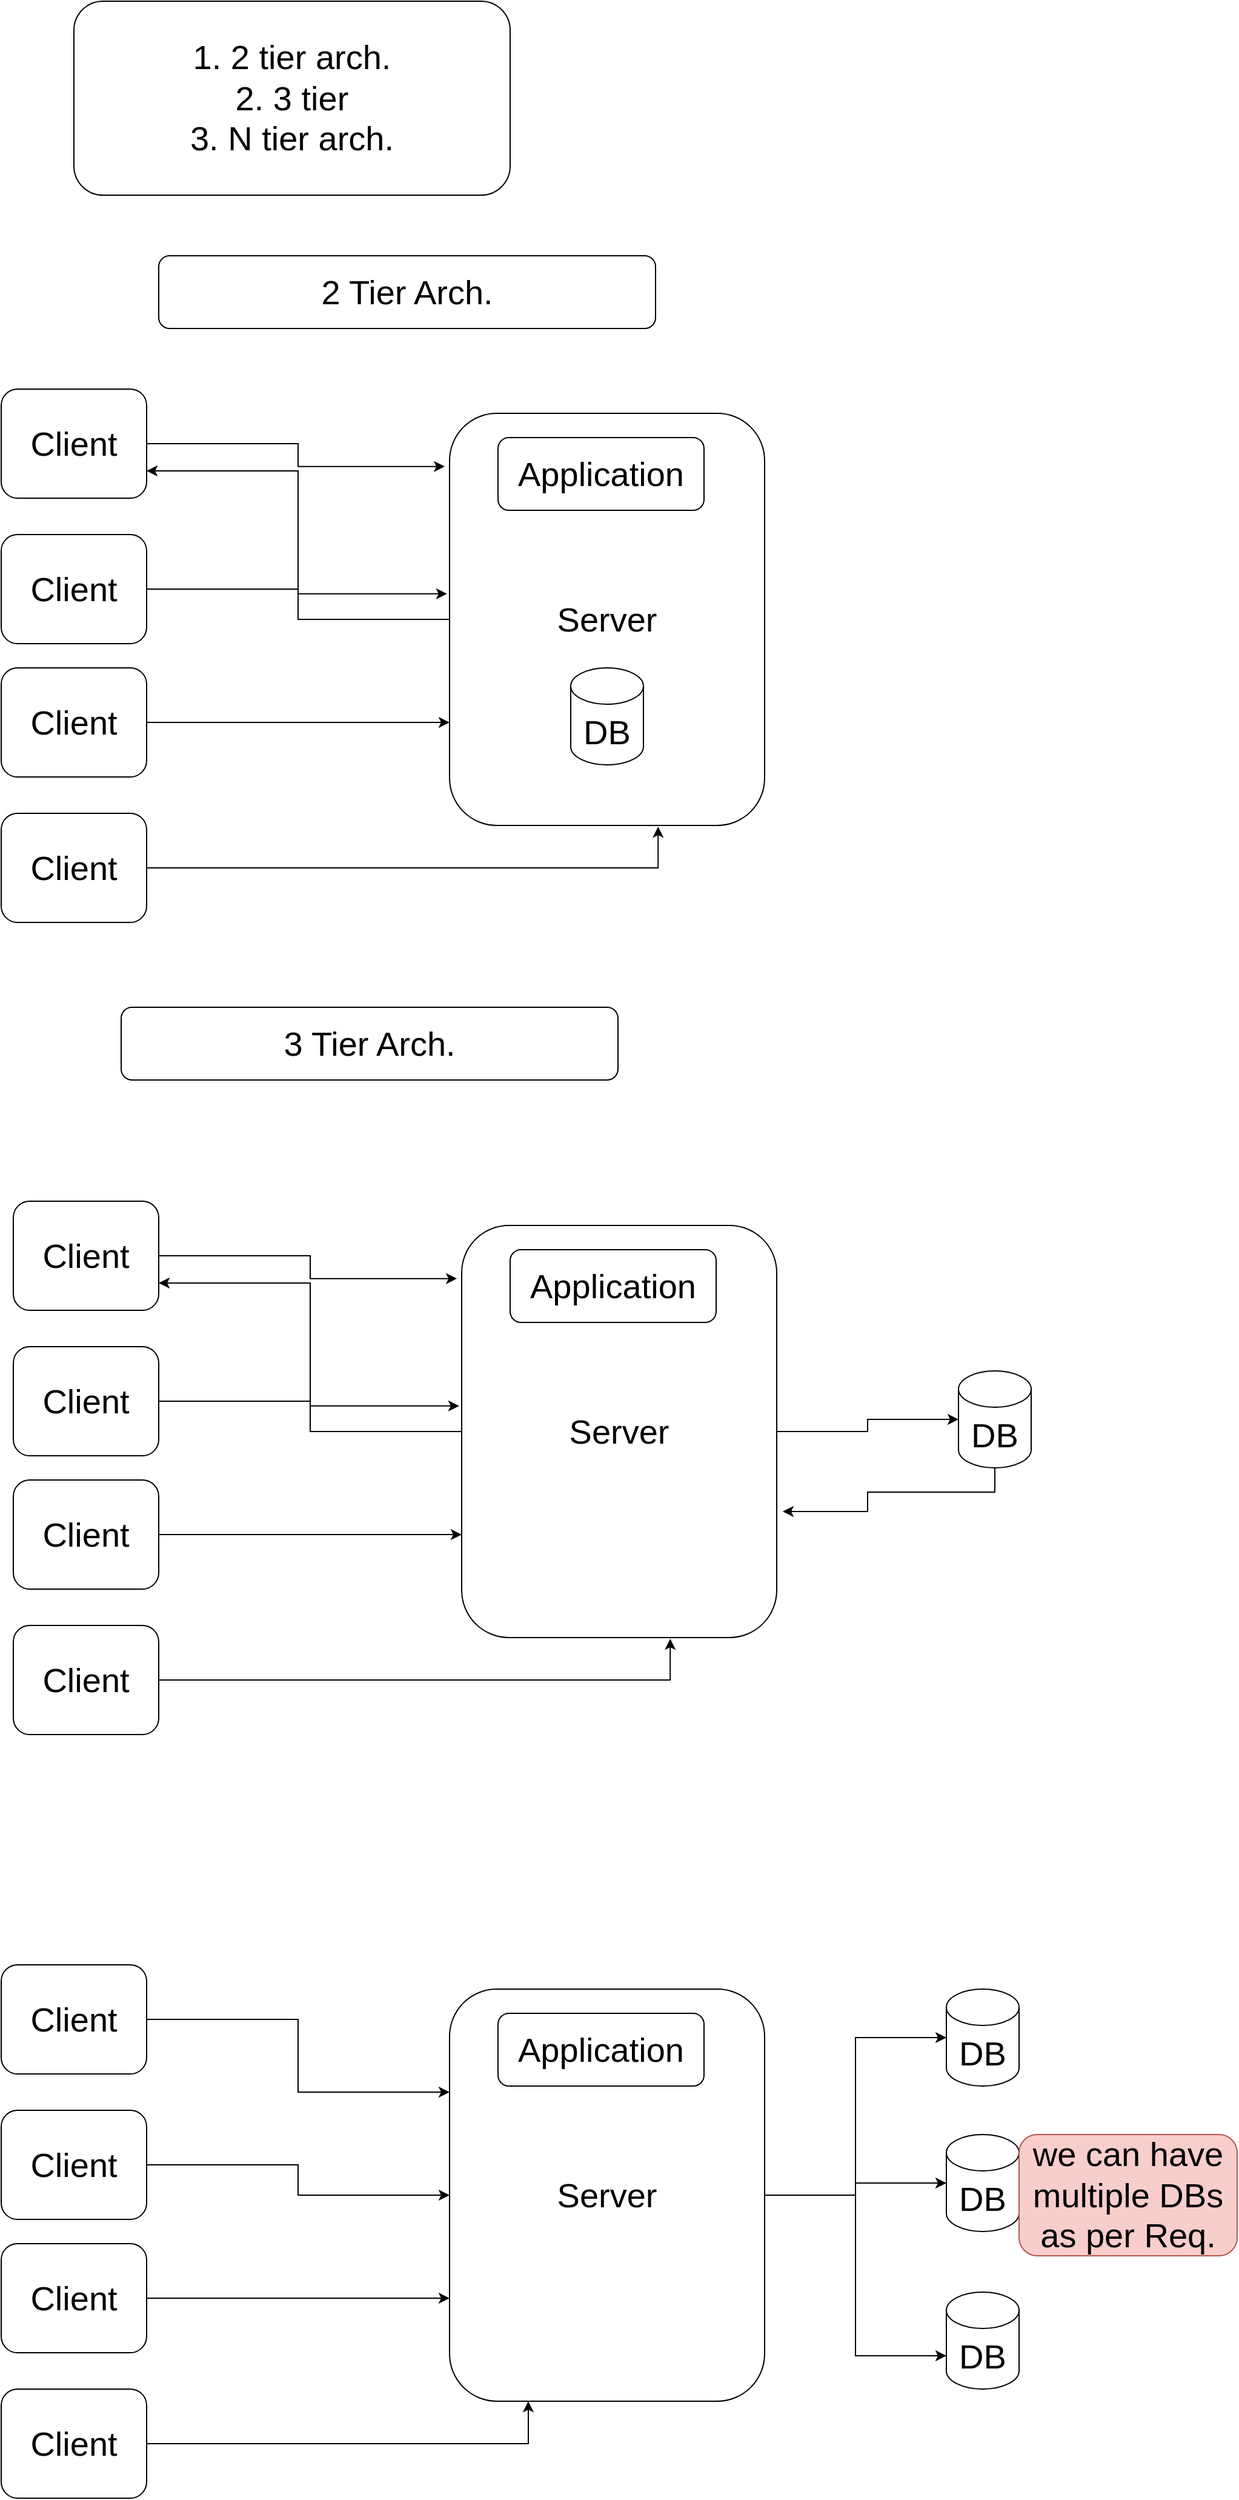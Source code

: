 <mxfile version="20.8.8" type="github" pages="2">
  <diagram name="Page-1" id="aO4e9EhAmQnT_-Hhs0u1">
    <mxGraphModel dx="1034" dy="771" grid="1" gridSize="10" guides="1" tooltips="1" connect="1" arrows="1" fold="1" page="1" pageScale="1" pageWidth="827" pageHeight="1169" math="0" shadow="0">
      <root>
        <mxCell id="0" />
        <mxCell id="1" parent="0" />
        <mxCell id="sYThEHSdTUWQBhuM3Ifp-1" value="1. 2 tier arch.&lt;br&gt;2. 3 tier&lt;br&gt;3. N tier arch." style="rounded=1;whiteSpace=wrap;html=1;fontSize=28;" vertex="1" parent="1">
          <mxGeometry x="170" y="120" width="360" height="160" as="geometry" />
        </mxCell>
        <mxCell id="sYThEHSdTUWQBhuM3Ifp-16" value="" style="group" vertex="1" connectable="0" parent="1">
          <mxGeometry x="110" y="440" width="630" height="440" as="geometry" />
        </mxCell>
        <mxCell id="sYThEHSdTUWQBhuM3Ifp-2" value="Client" style="rounded=1;whiteSpace=wrap;html=1;fontSize=28;" vertex="1" parent="sYThEHSdTUWQBhuM3Ifp-16">
          <mxGeometry width="120" height="90" as="geometry" />
        </mxCell>
        <mxCell id="sYThEHSdTUWQBhuM3Ifp-3" value="Client" style="rounded=1;whiteSpace=wrap;html=1;fontSize=28;" vertex="1" parent="sYThEHSdTUWQBhuM3Ifp-16">
          <mxGeometry y="350" width="120" height="90" as="geometry" />
        </mxCell>
        <mxCell id="sYThEHSdTUWQBhuM3Ifp-4" value="Client" style="rounded=1;whiteSpace=wrap;html=1;fontSize=28;" vertex="1" parent="sYThEHSdTUWQBhuM3Ifp-16">
          <mxGeometry y="230" width="120" height="90" as="geometry" />
        </mxCell>
        <mxCell id="sYThEHSdTUWQBhuM3Ifp-5" value="Client" style="rounded=1;whiteSpace=wrap;html=1;fontSize=28;" vertex="1" parent="sYThEHSdTUWQBhuM3Ifp-16">
          <mxGeometry y="120" width="120" height="90" as="geometry" />
        </mxCell>
        <mxCell id="sYThEHSdTUWQBhuM3Ifp-6" value="Server" style="rounded=1;whiteSpace=wrap;html=1;fontSize=28;" vertex="1" parent="sYThEHSdTUWQBhuM3Ifp-16">
          <mxGeometry x="370" y="20" width="260" height="340" as="geometry" />
        </mxCell>
        <mxCell id="sYThEHSdTUWQBhuM3Ifp-14" value="Application" style="rounded=1;whiteSpace=wrap;html=1;fontSize=28;" vertex="1" parent="sYThEHSdTUWQBhuM3Ifp-16">
          <mxGeometry x="410" y="40" width="170" height="60" as="geometry" />
        </mxCell>
        <mxCell id="sYThEHSdTUWQBhuM3Ifp-15" value="DB" style="shape=cylinder3;whiteSpace=wrap;html=1;boundedLbl=1;backgroundOutline=1;size=15;fontSize=28;" vertex="1" parent="sYThEHSdTUWQBhuM3Ifp-16">
          <mxGeometry x="470" y="230" width="60" height="80" as="geometry" />
        </mxCell>
        <mxCell id="sYThEHSdTUWQBhuM3Ifp-7" style="edgeStyle=orthogonalEdgeStyle;rounded=0;orthogonalLoop=1;jettySize=auto;html=1;entryX=-0.015;entryY=0.129;entryDx=0;entryDy=0;entryPerimeter=0;fontSize=28;" edge="1" parent="sYThEHSdTUWQBhuM3Ifp-16" source="sYThEHSdTUWQBhuM3Ifp-2" target="sYThEHSdTUWQBhuM3Ifp-6">
          <mxGeometry relative="1" as="geometry" />
        </mxCell>
        <mxCell id="sYThEHSdTUWQBhuM3Ifp-8" style="edgeStyle=orthogonalEdgeStyle;rounded=0;orthogonalLoop=1;jettySize=auto;html=1;entryX=-0.008;entryY=0.438;entryDx=0;entryDy=0;entryPerimeter=0;fontSize=28;" edge="1" parent="sYThEHSdTUWQBhuM3Ifp-16" source="sYThEHSdTUWQBhuM3Ifp-5" target="sYThEHSdTUWQBhuM3Ifp-6">
          <mxGeometry relative="1" as="geometry" />
        </mxCell>
        <mxCell id="sYThEHSdTUWQBhuM3Ifp-9" style="edgeStyle=orthogonalEdgeStyle;rounded=0;orthogonalLoop=1;jettySize=auto;html=1;entryX=0;entryY=0.75;entryDx=0;entryDy=0;fontSize=28;" edge="1" parent="sYThEHSdTUWQBhuM3Ifp-16" source="sYThEHSdTUWQBhuM3Ifp-4" target="sYThEHSdTUWQBhuM3Ifp-6">
          <mxGeometry relative="1" as="geometry" />
        </mxCell>
        <mxCell id="sYThEHSdTUWQBhuM3Ifp-12" style="edgeStyle=orthogonalEdgeStyle;rounded=0;orthogonalLoop=1;jettySize=auto;html=1;entryX=0.662;entryY=1.003;entryDx=0;entryDy=0;entryPerimeter=0;fontSize=28;" edge="1" parent="sYThEHSdTUWQBhuM3Ifp-16" source="sYThEHSdTUWQBhuM3Ifp-3" target="sYThEHSdTUWQBhuM3Ifp-6">
          <mxGeometry relative="1" as="geometry" />
        </mxCell>
        <mxCell id="sYThEHSdTUWQBhuM3Ifp-13" style="edgeStyle=orthogonalEdgeStyle;rounded=0;orthogonalLoop=1;jettySize=auto;html=1;entryX=1;entryY=0.75;entryDx=0;entryDy=0;fontSize=28;" edge="1" parent="sYThEHSdTUWQBhuM3Ifp-16" source="sYThEHSdTUWQBhuM3Ifp-6" target="sYThEHSdTUWQBhuM3Ifp-2">
          <mxGeometry relative="1" as="geometry" />
        </mxCell>
        <mxCell id="sYThEHSdTUWQBhuM3Ifp-30" value="2 Tier Arch." style="rounded=1;whiteSpace=wrap;html=1;fontSize=28;" vertex="1" parent="1">
          <mxGeometry x="240" y="330" width="410" height="60" as="geometry" />
        </mxCell>
        <mxCell id="sYThEHSdTUWQBhuM3Ifp-31" value="3 Tier Arch." style="rounded=1;whiteSpace=wrap;html=1;fontSize=28;" vertex="1" parent="1">
          <mxGeometry x="209" y="950" width="410" height="60" as="geometry" />
        </mxCell>
        <mxCell id="sYThEHSdTUWQBhuM3Ifp-18" value="Client" style="rounded=1;whiteSpace=wrap;html=1;fontSize=28;" vertex="1" parent="1">
          <mxGeometry x="120" y="1110" width="120" height="90" as="geometry" />
        </mxCell>
        <mxCell id="sYThEHSdTUWQBhuM3Ifp-19" value="Client" style="rounded=1;whiteSpace=wrap;html=1;fontSize=28;" vertex="1" parent="1">
          <mxGeometry x="120" y="1460" width="120" height="90" as="geometry" />
        </mxCell>
        <mxCell id="sYThEHSdTUWQBhuM3Ifp-20" value="Client" style="rounded=1;whiteSpace=wrap;html=1;fontSize=28;" vertex="1" parent="1">
          <mxGeometry x="120" y="1340" width="120" height="90" as="geometry" />
        </mxCell>
        <mxCell id="sYThEHSdTUWQBhuM3Ifp-21" value="Client" style="rounded=1;whiteSpace=wrap;html=1;fontSize=28;" vertex="1" parent="1">
          <mxGeometry x="120" y="1230" width="120" height="90" as="geometry" />
        </mxCell>
        <mxCell id="sYThEHSdTUWQBhuM3Ifp-32" style="edgeStyle=orthogonalEdgeStyle;rounded=0;orthogonalLoop=1;jettySize=auto;html=1;entryX=0;entryY=0.5;entryDx=0;entryDy=0;entryPerimeter=0;fontSize=28;" edge="1" parent="1" source="sYThEHSdTUWQBhuM3Ifp-22" target="sYThEHSdTUWQBhuM3Ifp-24">
          <mxGeometry relative="1" as="geometry" />
        </mxCell>
        <mxCell id="sYThEHSdTUWQBhuM3Ifp-22" value="Server" style="rounded=1;whiteSpace=wrap;html=1;fontSize=28;" vertex="1" parent="1">
          <mxGeometry x="490" y="1130" width="260" height="340" as="geometry" />
        </mxCell>
        <mxCell id="sYThEHSdTUWQBhuM3Ifp-23" value="Application" style="rounded=1;whiteSpace=wrap;html=1;fontSize=28;" vertex="1" parent="1">
          <mxGeometry x="530" y="1150" width="170" height="60" as="geometry" />
        </mxCell>
        <mxCell id="sYThEHSdTUWQBhuM3Ifp-33" style="edgeStyle=orthogonalEdgeStyle;rounded=0;orthogonalLoop=1;jettySize=auto;html=1;entryX=1.019;entryY=0.694;entryDx=0;entryDy=0;entryPerimeter=0;fontSize=28;" edge="1" parent="1" source="sYThEHSdTUWQBhuM3Ifp-24" target="sYThEHSdTUWQBhuM3Ifp-22">
          <mxGeometry relative="1" as="geometry">
            <Array as="points">
              <mxPoint x="930" y="1350" />
              <mxPoint x="825" y="1350" />
              <mxPoint x="825" y="1366" />
            </Array>
          </mxGeometry>
        </mxCell>
        <mxCell id="sYThEHSdTUWQBhuM3Ifp-24" value="DB" style="shape=cylinder3;whiteSpace=wrap;html=1;boundedLbl=1;backgroundOutline=1;size=15;fontSize=28;" vertex="1" parent="1">
          <mxGeometry x="900" y="1250" width="60" height="80" as="geometry" />
        </mxCell>
        <mxCell id="sYThEHSdTUWQBhuM3Ifp-25" style="edgeStyle=orthogonalEdgeStyle;rounded=0;orthogonalLoop=1;jettySize=auto;html=1;entryX=-0.015;entryY=0.129;entryDx=0;entryDy=0;entryPerimeter=0;fontSize=28;" edge="1" parent="1" source="sYThEHSdTUWQBhuM3Ifp-18" target="sYThEHSdTUWQBhuM3Ifp-22">
          <mxGeometry relative="1" as="geometry" />
        </mxCell>
        <mxCell id="sYThEHSdTUWQBhuM3Ifp-26" style="edgeStyle=orthogonalEdgeStyle;rounded=0;orthogonalLoop=1;jettySize=auto;html=1;entryX=-0.008;entryY=0.438;entryDx=0;entryDy=0;entryPerimeter=0;fontSize=28;" edge="1" parent="1" source="sYThEHSdTUWQBhuM3Ifp-21" target="sYThEHSdTUWQBhuM3Ifp-22">
          <mxGeometry relative="1" as="geometry" />
        </mxCell>
        <mxCell id="sYThEHSdTUWQBhuM3Ifp-27" style="edgeStyle=orthogonalEdgeStyle;rounded=0;orthogonalLoop=1;jettySize=auto;html=1;entryX=0;entryY=0.75;entryDx=0;entryDy=0;fontSize=28;" edge="1" parent="1" source="sYThEHSdTUWQBhuM3Ifp-20" target="sYThEHSdTUWQBhuM3Ifp-22">
          <mxGeometry relative="1" as="geometry" />
        </mxCell>
        <mxCell id="sYThEHSdTUWQBhuM3Ifp-28" style="edgeStyle=orthogonalEdgeStyle;rounded=0;orthogonalLoop=1;jettySize=auto;html=1;entryX=0.662;entryY=1.003;entryDx=0;entryDy=0;entryPerimeter=0;fontSize=28;" edge="1" parent="1" source="sYThEHSdTUWQBhuM3Ifp-19" target="sYThEHSdTUWQBhuM3Ifp-22">
          <mxGeometry relative="1" as="geometry" />
        </mxCell>
        <mxCell id="sYThEHSdTUWQBhuM3Ifp-29" style="edgeStyle=orthogonalEdgeStyle;rounded=0;orthogonalLoop=1;jettySize=auto;html=1;entryX=1;entryY=0.75;entryDx=0;entryDy=0;fontSize=28;" edge="1" parent="1" source="sYThEHSdTUWQBhuM3Ifp-22" target="sYThEHSdTUWQBhuM3Ifp-18">
          <mxGeometry relative="1" as="geometry" />
        </mxCell>
        <mxCell id="sYThEHSdTUWQBhuM3Ifp-43" style="edgeStyle=orthogonalEdgeStyle;rounded=0;orthogonalLoop=1;jettySize=auto;html=1;entryX=0;entryY=0.25;entryDx=0;entryDy=0;fontSize=28;" edge="1" parent="1" source="sYThEHSdTUWQBhuM3Ifp-34" target="sYThEHSdTUWQBhuM3Ifp-38">
          <mxGeometry relative="1" as="geometry" />
        </mxCell>
        <mxCell id="sYThEHSdTUWQBhuM3Ifp-34" value="Client" style="rounded=1;whiteSpace=wrap;html=1;fontSize=28;" vertex="1" parent="1">
          <mxGeometry x="110" y="1740" width="120" height="90" as="geometry" />
        </mxCell>
        <mxCell id="sYThEHSdTUWQBhuM3Ifp-46" style="edgeStyle=orthogonalEdgeStyle;rounded=0;orthogonalLoop=1;jettySize=auto;html=1;entryX=0.25;entryY=1;entryDx=0;entryDy=0;fontSize=28;" edge="1" parent="1" source="sYThEHSdTUWQBhuM3Ifp-35" target="sYThEHSdTUWQBhuM3Ifp-38">
          <mxGeometry relative="1" as="geometry" />
        </mxCell>
        <mxCell id="sYThEHSdTUWQBhuM3Ifp-35" value="Client" style="rounded=1;whiteSpace=wrap;html=1;fontSize=28;" vertex="1" parent="1">
          <mxGeometry x="110" y="2090" width="120" height="90" as="geometry" />
        </mxCell>
        <mxCell id="sYThEHSdTUWQBhuM3Ifp-45" style="edgeStyle=orthogonalEdgeStyle;rounded=0;orthogonalLoop=1;jettySize=auto;html=1;entryX=0;entryY=0.75;entryDx=0;entryDy=0;fontSize=28;" edge="1" parent="1" source="sYThEHSdTUWQBhuM3Ifp-36" target="sYThEHSdTUWQBhuM3Ifp-38">
          <mxGeometry relative="1" as="geometry" />
        </mxCell>
        <mxCell id="sYThEHSdTUWQBhuM3Ifp-36" value="Client" style="rounded=1;whiteSpace=wrap;html=1;fontSize=28;" vertex="1" parent="1">
          <mxGeometry x="110" y="1970" width="120" height="90" as="geometry" />
        </mxCell>
        <mxCell id="sYThEHSdTUWQBhuM3Ifp-44" style="edgeStyle=orthogonalEdgeStyle;rounded=0;orthogonalLoop=1;jettySize=auto;html=1;entryX=0;entryY=0.5;entryDx=0;entryDy=0;fontSize=28;" edge="1" parent="1" source="sYThEHSdTUWQBhuM3Ifp-37" target="sYThEHSdTUWQBhuM3Ifp-38">
          <mxGeometry relative="1" as="geometry" />
        </mxCell>
        <mxCell id="sYThEHSdTUWQBhuM3Ifp-37" value="Client" style="rounded=1;whiteSpace=wrap;html=1;fontSize=28;" vertex="1" parent="1">
          <mxGeometry x="110" y="1860" width="120" height="90" as="geometry" />
        </mxCell>
        <mxCell id="sYThEHSdTUWQBhuM3Ifp-47" style="edgeStyle=orthogonalEdgeStyle;rounded=0;orthogonalLoop=1;jettySize=auto;html=1;fontSize=28;" edge="1" parent="1" source="sYThEHSdTUWQBhuM3Ifp-38" target="sYThEHSdTUWQBhuM3Ifp-42">
          <mxGeometry relative="1" as="geometry" />
        </mxCell>
        <mxCell id="sYThEHSdTUWQBhuM3Ifp-48" style="edgeStyle=orthogonalEdgeStyle;rounded=0;orthogonalLoop=1;jettySize=auto;html=1;entryX=0;entryY=0.5;entryDx=0;entryDy=0;entryPerimeter=0;fontSize=28;" edge="1" parent="1" source="sYThEHSdTUWQBhuM3Ifp-38" target="sYThEHSdTUWQBhuM3Ifp-40">
          <mxGeometry relative="1" as="geometry" />
        </mxCell>
        <mxCell id="sYThEHSdTUWQBhuM3Ifp-49" style="edgeStyle=orthogonalEdgeStyle;rounded=0;orthogonalLoop=1;jettySize=auto;html=1;entryX=0;entryY=0;entryDx=0;entryDy=52.5;entryPerimeter=0;fontSize=28;" edge="1" parent="1" source="sYThEHSdTUWQBhuM3Ifp-38" target="sYThEHSdTUWQBhuM3Ifp-41">
          <mxGeometry relative="1" as="geometry" />
        </mxCell>
        <mxCell id="sYThEHSdTUWQBhuM3Ifp-38" value="Server" style="rounded=1;whiteSpace=wrap;html=1;fontSize=28;" vertex="1" parent="1">
          <mxGeometry x="480" y="1760" width="260" height="340" as="geometry" />
        </mxCell>
        <mxCell id="sYThEHSdTUWQBhuM3Ifp-39" value="Application" style="rounded=1;whiteSpace=wrap;html=1;fontSize=28;" vertex="1" parent="1">
          <mxGeometry x="520" y="1780" width="170" height="60" as="geometry" />
        </mxCell>
        <mxCell id="sYThEHSdTUWQBhuM3Ifp-40" value="DB" style="shape=cylinder3;whiteSpace=wrap;html=1;boundedLbl=1;backgroundOutline=1;size=15;fontSize=28;" vertex="1" parent="1">
          <mxGeometry x="890" y="1880" width="60" height="80" as="geometry" />
        </mxCell>
        <mxCell id="sYThEHSdTUWQBhuM3Ifp-41" value="DB" style="shape=cylinder3;whiteSpace=wrap;html=1;boundedLbl=1;backgroundOutline=1;size=15;fontSize=28;" vertex="1" parent="1">
          <mxGeometry x="890" y="2010" width="60" height="80" as="geometry" />
        </mxCell>
        <mxCell id="sYThEHSdTUWQBhuM3Ifp-42" value="DB" style="shape=cylinder3;whiteSpace=wrap;html=1;boundedLbl=1;backgroundOutline=1;size=15;fontSize=28;" vertex="1" parent="1">
          <mxGeometry x="890" y="1760" width="60" height="80" as="geometry" />
        </mxCell>
        <mxCell id="sYThEHSdTUWQBhuM3Ifp-50" value="we can have multiple DBs as per Req." style="rounded=1;whiteSpace=wrap;html=1;fontSize=28;fillColor=#f8cecc;strokeColor=#b85450;" vertex="1" parent="1">
          <mxGeometry x="950" y="1880" width="180" height="100" as="geometry" />
        </mxCell>
      </root>
    </mxGraphModel>
  </diagram>
  <diagram id="WszoE7bLpcmutJY6i7rw" name="HTML Page Structure">
    <mxGraphModel dx="1194" dy="647" grid="1" gridSize="10" guides="1" tooltips="1" connect="1" arrows="1" fold="1" page="1" pageScale="1" pageWidth="827" pageHeight="1169" math="0" shadow="0">
      <root>
        <mxCell id="0" />
        <mxCell id="1" parent="0" />
        <mxCell id="rgoPsQ-f6ry2AQlSg6pN-1" value="Structure of HTML Page:&lt;br&gt;&amp;lt;!DOCTYPE&amp;gt;&lt;br&gt;&amp;lt;HTML&amp;gt;&lt;br&gt;&amp;lt;HEAD&amp;gt;&lt;br&gt;&amp;lt;SCRIPT&amp;gt;&amp;lt;/SCRIPT&amp;gt;&lt;br&gt;&amp;lt;TITLE&amp;gt;&amp;lt;/TITLE&amp;gt;&lt;br&gt;&amp;lt;LINK/&amp;gt;&lt;br&gt;&amp;lt;/HEAD&amp;gt;&lt;br&gt;&amp;lt;BODY&amp;gt;&amp;lt;/BODY&amp;gt;&lt;br&gt;&amp;lt;/HTML&amp;gt;" style="rounded=1;whiteSpace=wrap;html=1;fontSize=28;" vertex="1" parent="1">
          <mxGeometry x="110" y="90" width="540" height="560" as="geometry" />
        </mxCell>
      </root>
    </mxGraphModel>
  </diagram>
</mxfile>
